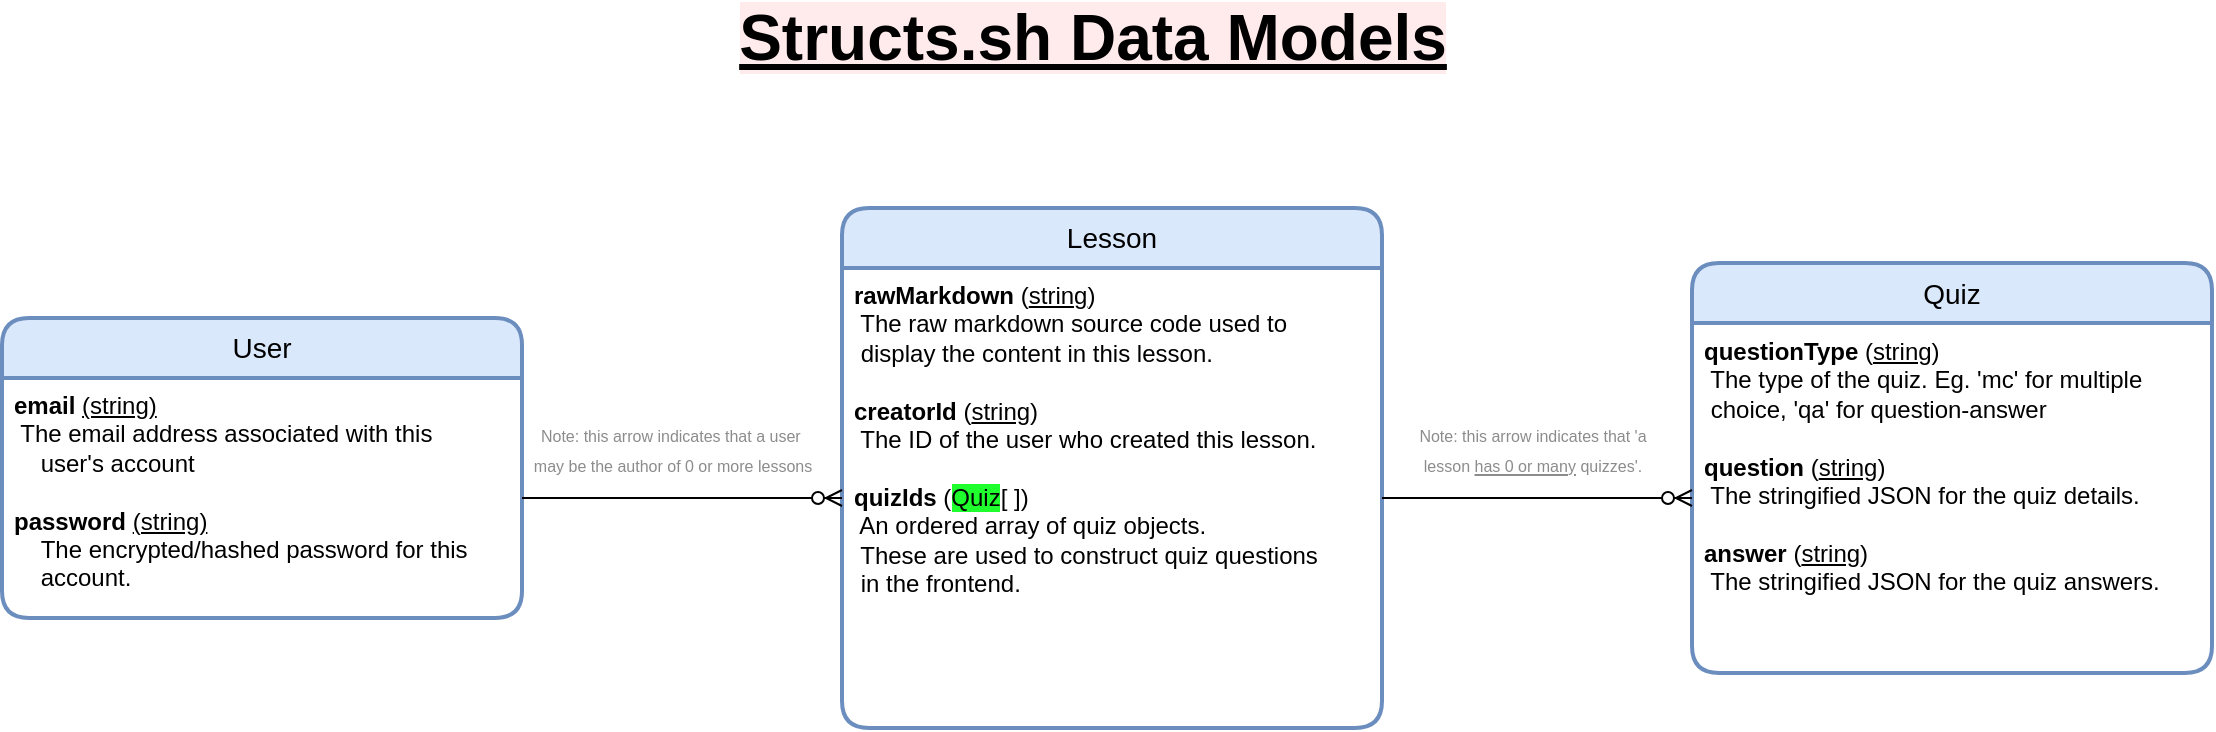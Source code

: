 <mxfile version="15.0.6" type="github">
  <diagram id="R2lEEEUBdFMjLlhIrx00" name="Page-1">
    <mxGraphModel dx="2011" dy="697" grid="1" gridSize="10" guides="1" tooltips="1" connect="1" arrows="1" fold="1" page="1" pageScale="1" pageWidth="850" pageHeight="1100" math="0" shadow="0" extFonts="Permanent Marker^https://fonts.googleapis.com/css?family=Permanent+Marker">
      <root>
        <mxCell id="0" />
        <mxCell id="1" parent="0" />
        <mxCell id="pDtJqAfcPCYP6tU8S-Co-5" value="&lt;b&gt;&lt;font style=&quot;font-size: 32px ; background-color: rgb(255 , 235 , 235)&quot;&gt;&lt;u&gt;Structs.sh Data Models&lt;/u&gt;&lt;/font&gt;&lt;/b&gt;" style="text;html=1;align=center;verticalAlign=middle;resizable=0;points=[];autosize=1;strokeColor=none;fontFamily=Helvetica;" parent="1" vertex="1">
          <mxGeometry x="20" y="40" width="370" height="30" as="geometry" />
        </mxCell>
        <mxCell id="pDtJqAfcPCYP6tU8S-Co-45" value="Lesson" style="swimlane;childLayout=stackLayout;horizontal=1;startSize=30;horizontalStack=0;rounded=1;fontSize=14;fontStyle=0;strokeWidth=2;resizeParent=0;resizeLast=1;shadow=0;dashed=0;align=center;fontFamily=Helvetica;fillColor=#dae8fc;strokeColor=#6c8ebf;whiteSpace=wrap;" parent="1" vertex="1">
          <mxGeometry x="80" y="140" width="270" height="260" as="geometry" />
        </mxCell>
        <mxCell id="pDtJqAfcPCYP6tU8S-Co-46" value="&lt;b&gt;rawMarkdown&lt;/b&gt; (&lt;u&gt;string&lt;/u&gt;)&lt;br&gt;&lt;span style=&quot;white-space: pre&quot;&gt; &lt;/span&gt;The raw markdown source code used to&amp;nbsp;&lt;br&gt;&lt;span style=&quot;white-space: pre&quot;&gt; &lt;/span&gt;display the content in this lesson.&lt;br&gt;&lt;br&gt;&lt;b&gt;creatorId&lt;/b&gt; (&lt;u&gt;string&lt;/u&gt;)&lt;br&gt;&lt;span style=&quot;white-space: pre&quot;&gt; &lt;/span&gt;The ID of the user who created this lesson.&lt;br&gt;&lt;br&gt;&lt;b&gt;quizIds &lt;/b&gt;(&lt;span style=&quot;background-color: rgb(31 , 255 , 46)&quot;&gt;Quiz&lt;/span&gt;[ ])&lt;br&gt;&lt;span style=&quot;white-space: pre&quot;&gt;&lt;span style=&quot;white-space: pre&quot;&gt; &lt;/span&gt;An ordered array of quiz objects.&lt;br&gt;&lt;span style=&quot;white-space: pre&quot;&gt; &lt;/span&gt;These are used to construct quiz questions&lt;br/&gt;&lt;span style=&quot;white-space: pre&quot;&gt; &lt;/span&gt;in the frontend.&lt;br&gt;&lt;/span&gt;" style="align=left;strokeColor=none;fillColor=none;spacingLeft=4;fontSize=12;verticalAlign=top;resizable=0;rotatable=0;part=1;fontStyle=0;html=1;" parent="pDtJqAfcPCYP6tU8S-Co-45" vertex="1">
          <mxGeometry y="30" width="270" height="230" as="geometry" />
        </mxCell>
        <mxCell id="pDtJqAfcPCYP6tU8S-Co-47" value="User" style="swimlane;childLayout=stackLayout;horizontal=1;startSize=30;horizontalStack=0;rounded=1;fontSize=14;fontStyle=0;strokeWidth=2;resizeParent=0;resizeLast=1;shadow=0;dashed=0;align=center;fontFamily=Helvetica;fillColor=#dae8fc;strokeColor=#6c8ebf;whiteSpace=wrap;html=1;" parent="1" vertex="1">
          <mxGeometry x="-340" y="195" width="260" height="150" as="geometry" />
        </mxCell>
        <mxCell id="pDtJqAfcPCYP6tU8S-Co-48" value="&lt;b&gt;email&lt;/b&gt; &lt;u&gt;(string)&lt;/u&gt;&lt;br&gt;&lt;span style=&quot;white-space: pre&quot;&gt; &lt;/span&gt;The email address associated with this &lt;br&gt;&amp;nbsp;&amp;nbsp;&amp;nbsp;&amp;nbsp;user&#39;s account&lt;br&gt;&lt;br&gt;&lt;b&gt;password&lt;/b&gt; &lt;u&gt;(string)&lt;/u&gt;&lt;br&gt;&amp;nbsp; &amp;nbsp;&amp;nbsp;The encrypted/hashed password for this &lt;br&gt;&amp;nbsp; &amp;nbsp; account." style="align=left;strokeColor=none;fillColor=none;spacingLeft=4;fontSize=12;verticalAlign=top;resizable=0;rotatable=0;part=1;fontStyle=0;html=1;" parent="pDtJqAfcPCYP6tU8S-Co-47" vertex="1">
          <mxGeometry y="30" width="260" height="120" as="geometry" />
        </mxCell>
        <mxCell id="pDtJqAfcPCYP6tU8S-Co-49" value="Quiz" style="swimlane;childLayout=stackLayout;horizontal=1;startSize=30;horizontalStack=0;rounded=1;fontSize=14;fontStyle=0;strokeWidth=2;resizeParent=0;resizeLast=1;shadow=0;dashed=0;align=center;fontFamily=Helvetica;fillColor=#dae8fc;strokeColor=#6c8ebf;whiteSpace=wrap;" parent="1" vertex="1">
          <mxGeometry x="505" y="167.5" width="260" height="205" as="geometry" />
        </mxCell>
        <mxCell id="pDtJqAfcPCYP6tU8S-Co-50" value="&lt;b&gt;questionType &lt;/b&gt;(&lt;u&gt;string&lt;/u&gt;)&lt;br&gt;&lt;span style=&quot;white-space: pre&quot;&gt;	&lt;/span&gt;The type of the quiz. Eg. &#39;mc&#39; for multiple&lt;br&gt;&lt;span style=&quot;white-space: pre&quot;&gt;	&lt;/span&gt;choice, &#39;qa&#39; for question-answer&lt;br&gt;&lt;br&gt;&lt;b&gt;question&lt;/b&gt; (&lt;u&gt;string&lt;/u&gt;)&lt;br&gt;&lt;span style=&quot;white-space: pre&quot;&gt;	&lt;/span&gt;The stringified JSON for the quiz details.&lt;br&gt;&lt;br&gt;&lt;b&gt;answer&lt;/b&gt; (&lt;u&gt;string&lt;/u&gt;)&lt;br&gt;&lt;span style=&quot;white-space: pre&quot;&gt;	&lt;/span&gt;The stringified JSON for the quiz answers." style="align=left;strokeColor=none;fillColor=none;spacingLeft=4;fontSize=12;verticalAlign=top;resizable=0;rotatable=0;part=1;fontStyle=0;html=1;" parent="pDtJqAfcPCYP6tU8S-Co-49" vertex="1">
          <mxGeometry y="30" width="260" height="175" as="geometry" />
        </mxCell>
        <mxCell id="pDtJqAfcPCYP6tU8S-Co-52" value="&lt;font color=&quot;#8c8c8c&quot; style=&quot;font-size: 8px&quot;&gt;Note: this arrow indicates that &#39;a &lt;br&gt;lesson &lt;u&gt;has 0 or many&lt;/u&gt;&amp;nbsp;quizzes&#39;.&lt;/font&gt;" style="text;html=1;align=center;verticalAlign=middle;resizable=0;points=[];autosize=1;strokeColor=none;fontFamily=Helvetica;" parent="1" vertex="1">
          <mxGeometry x="360" y="240" width="130" height="40" as="geometry" />
        </mxCell>
        <mxCell id="pDtJqAfcPCYP6tU8S-Co-54" value="" style="edgeStyle=entityRelationEdgeStyle;fontSize=12;html=1;endArrow=ERzeroToMany;endFill=1;fontFamily=Helvetica;exitX=1;exitY=0.5;exitDx=0;exitDy=0;entryX=0;entryY=0.5;entryDx=0;entryDy=0;" parent="1" source="pDtJqAfcPCYP6tU8S-Co-46" target="pDtJqAfcPCYP6tU8S-Co-50" edge="1">
          <mxGeometry width="100" height="100" relative="1" as="geometry">
            <mxPoint x="410" y="410" as="sourcePoint" />
            <mxPoint x="510" y="310" as="targetPoint" />
          </mxGeometry>
        </mxCell>
        <mxCell id="pDtJqAfcPCYP6tU8S-Co-56" value="&lt;font color=&quot;#8c8c8c&quot; style=&quot;font-size: 8px&quot;&gt;Note: this arrow indicates that a user&amp;nbsp;&lt;br&gt;may be the author of 0 or more lessons&lt;br&gt;&lt;/font&gt;" style="text;html=1;align=center;verticalAlign=middle;resizable=0;points=[];autosize=1;strokeColor=none;fontFamily=Helvetica;" parent="1" vertex="1">
          <mxGeometry x="-80" y="240" width="150" height="40" as="geometry" />
        </mxCell>
        <mxCell id="pDtJqAfcPCYP6tU8S-Co-57" value="" style="edgeStyle=entityRelationEdgeStyle;fontSize=12;html=1;endArrow=ERzeroToMany;endFill=1;fontFamily=Helvetica;exitX=1;exitY=0.5;exitDx=0;exitDy=0;entryX=0;entryY=0.5;entryDx=0;entryDy=0;" parent="1" source="pDtJqAfcPCYP6tU8S-Co-48" target="pDtJqAfcPCYP6tU8S-Co-46" edge="1">
          <mxGeometry width="100" height="100" relative="1" as="geometry">
            <mxPoint x="-140" y="400.0" as="sourcePoint" />
            <mxPoint x="40" y="400.0" as="targetPoint" />
          </mxGeometry>
        </mxCell>
      </root>
    </mxGraphModel>
  </diagram>
</mxfile>
